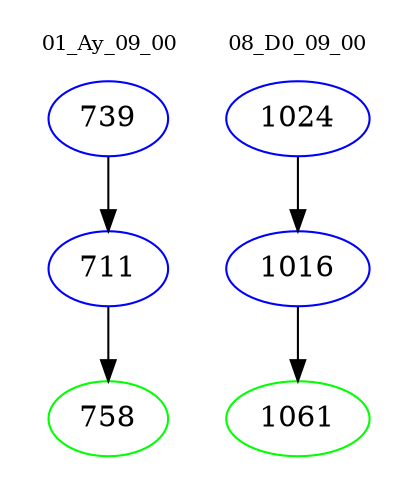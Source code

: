 digraph{
subgraph cluster_0 {
color = white
label = "01_Ay_09_00";
fontsize=10;
T0_739 [label="739", color="blue"]
T0_739 -> T0_711 [color="black"]
T0_711 [label="711", color="blue"]
T0_711 -> T0_758 [color="black"]
T0_758 [label="758", color="green"]
}
subgraph cluster_1 {
color = white
label = "08_D0_09_00";
fontsize=10;
T1_1024 [label="1024", color="blue"]
T1_1024 -> T1_1016 [color="black"]
T1_1016 [label="1016", color="blue"]
T1_1016 -> T1_1061 [color="black"]
T1_1061 [label="1061", color="green"]
}
}
